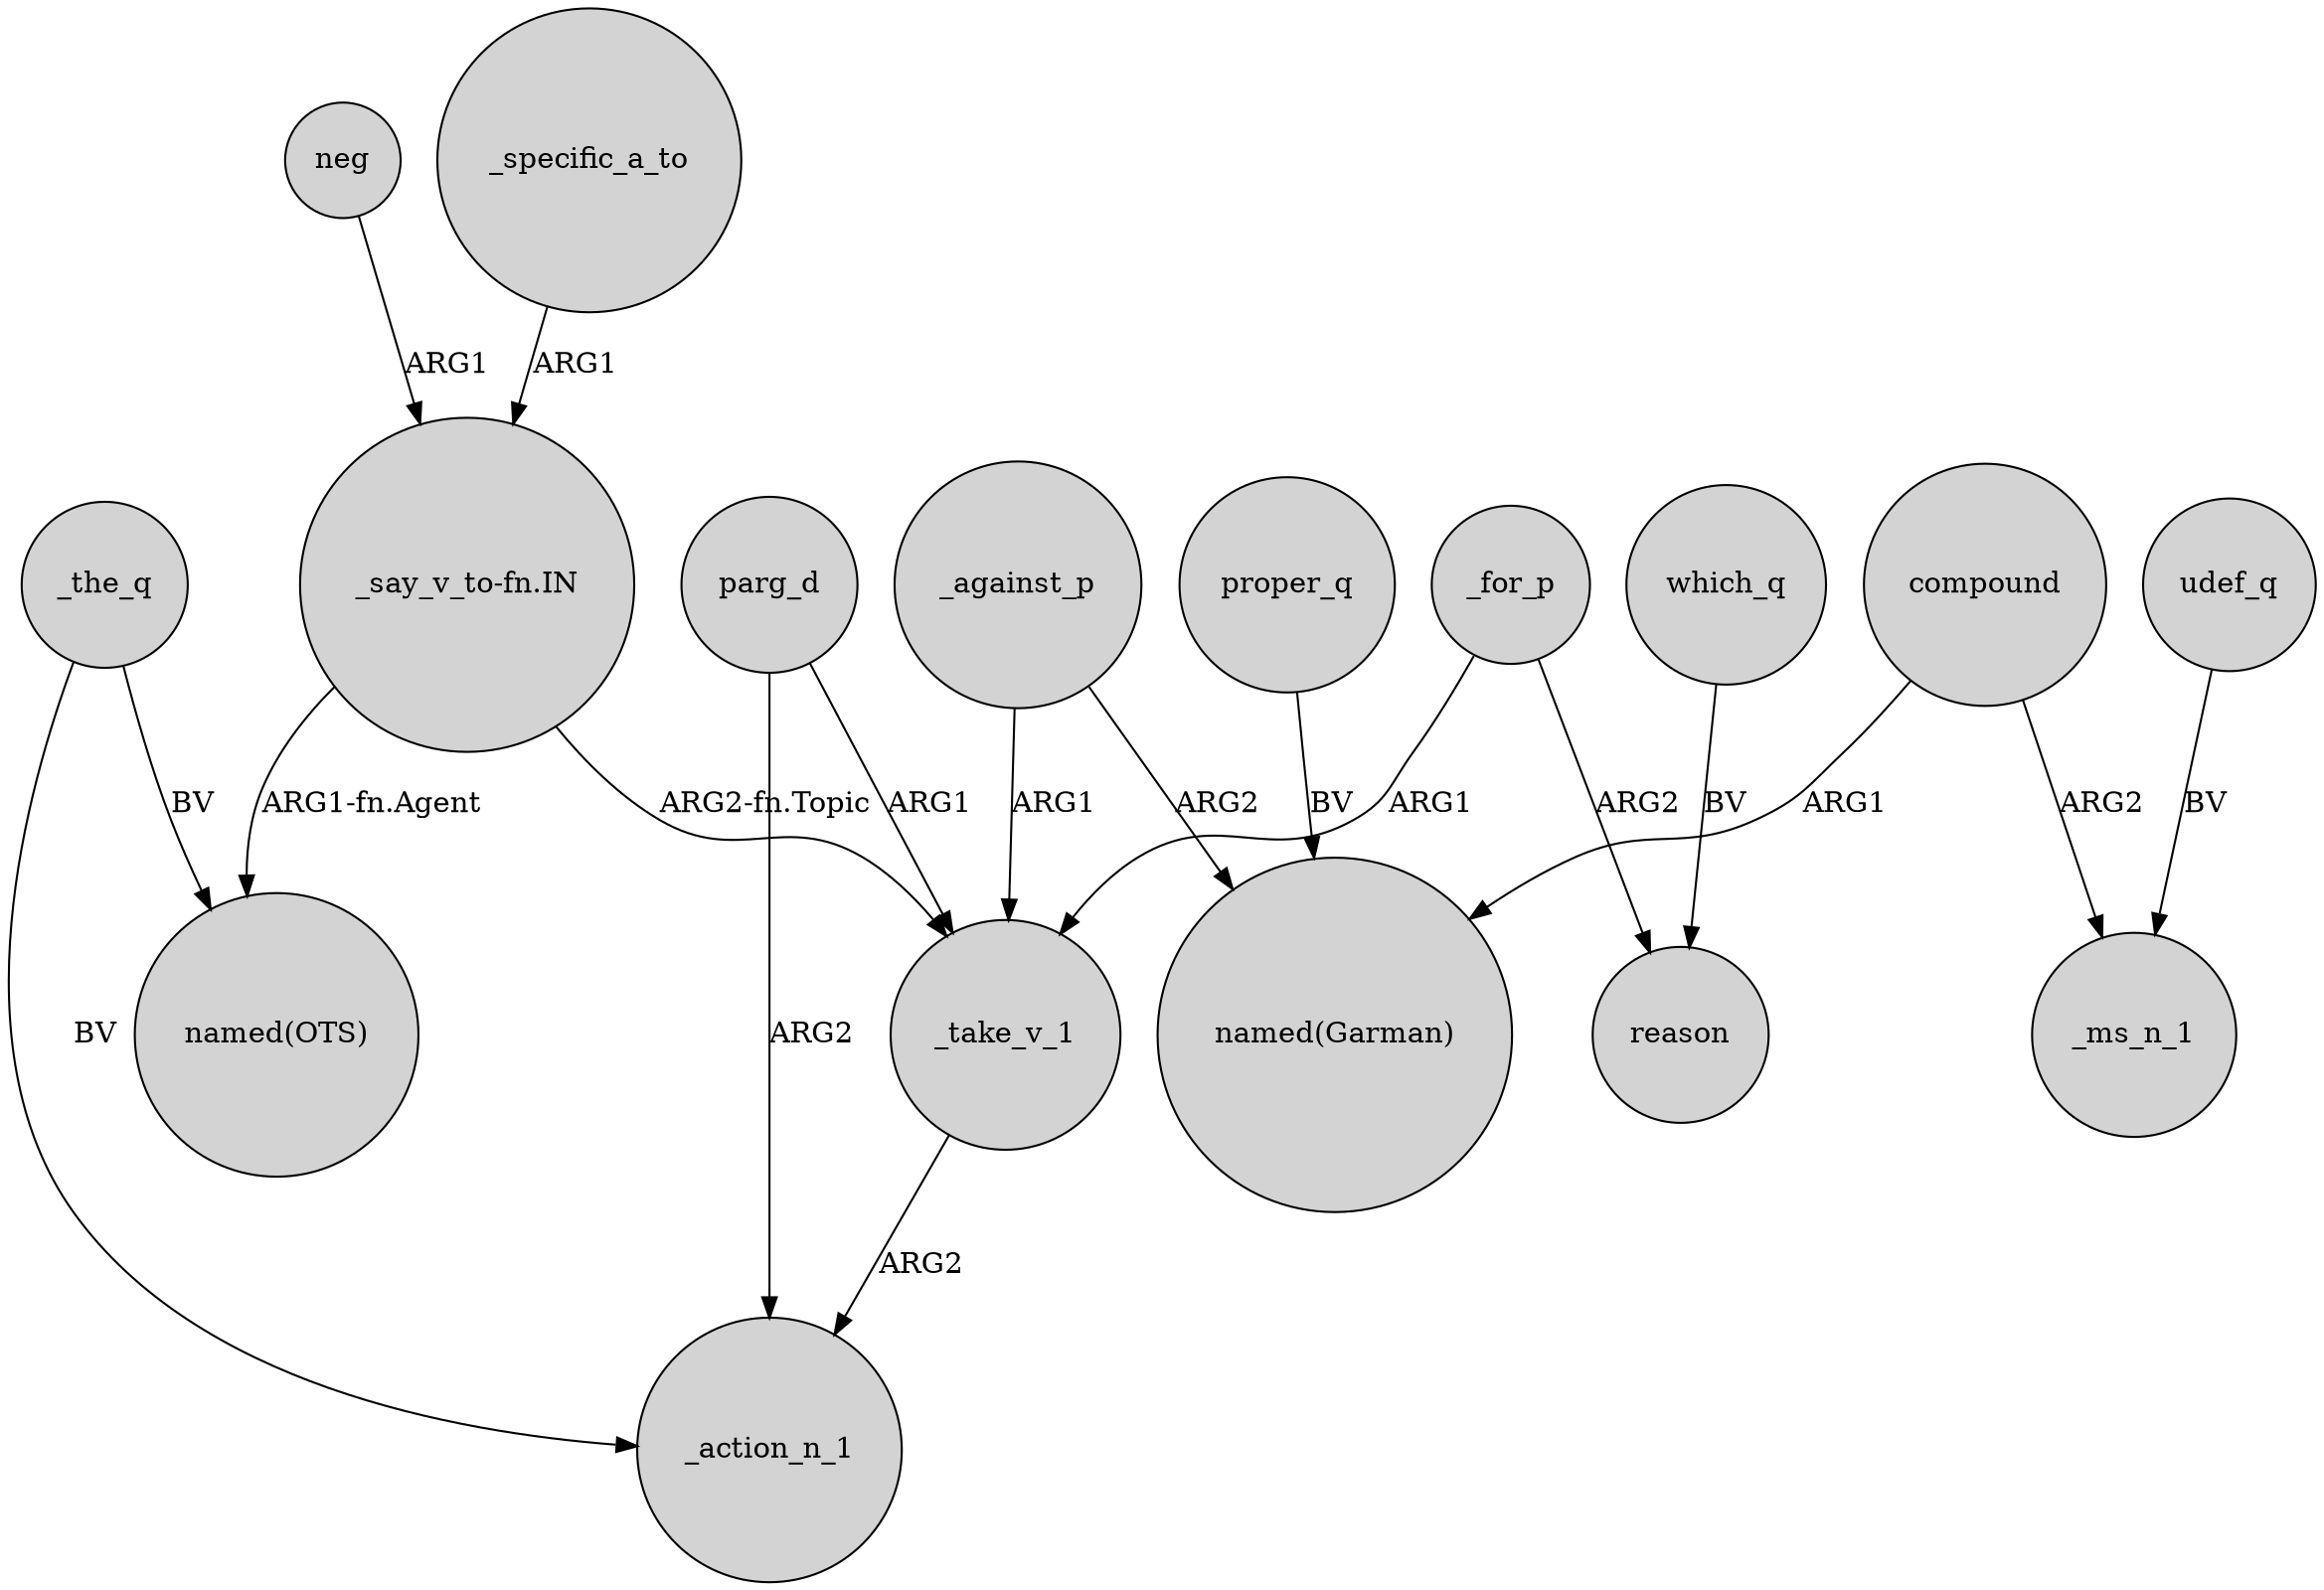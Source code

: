 digraph {
	node [shape=circle style=filled]
	neg -> "_say_v_to-fn.IN" [label=ARG1]
	_specific_a_to -> "_say_v_to-fn.IN" [label=ARG1]
	compound -> "named(Garman)" [label=ARG1]
	"_say_v_to-fn.IN" -> "named(OTS)" [label="ARG1-fn.Agent"]
	udef_q -> _ms_n_1 [label=BV]
	_the_q -> _action_n_1 [label=BV]
	_against_p -> _take_v_1 [label=ARG1]
	_against_p -> "named(Garman)" [label=ARG2]
	proper_q -> "named(Garman)" [label=BV]
	_for_p -> _take_v_1 [label=ARG1]
	parg_d -> _take_v_1 [label=ARG1]
	which_q -> reason [label=BV]
	compound -> _ms_n_1 [label=ARG2]
	"_say_v_to-fn.IN" -> _take_v_1 [label="ARG2-fn.Topic"]
	parg_d -> _action_n_1 [label=ARG2]
	_take_v_1 -> _action_n_1 [label=ARG2]
	_for_p -> reason [label=ARG2]
	_the_q -> "named(OTS)" [label=BV]
}
